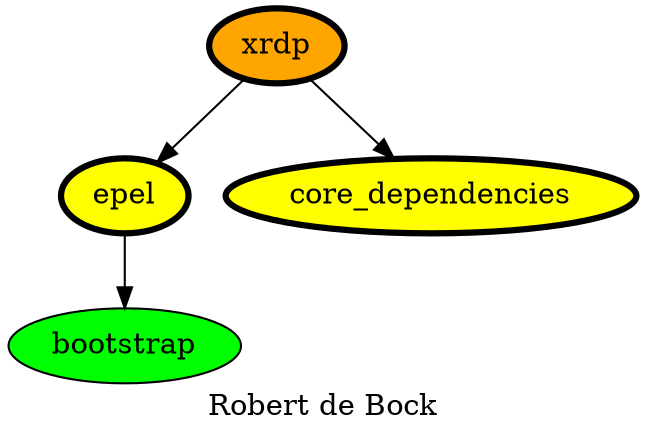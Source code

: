 digraph PhiloDilemma {
  label = "Robert de Bock" ;
  overlap=false
  {
    bootstrap [fillcolor=green style=filled]
    epel [fillcolor=yellow style=filled penwidth=3]
    "core_dependencies" [fillcolor=yellow style=filled penwidth=3]
    xrdp [fillcolor=orange style=filled penwidth=3]
  }
  xrdp -> {epel "core_dependencies"}
  epel -> bootstrap
}
